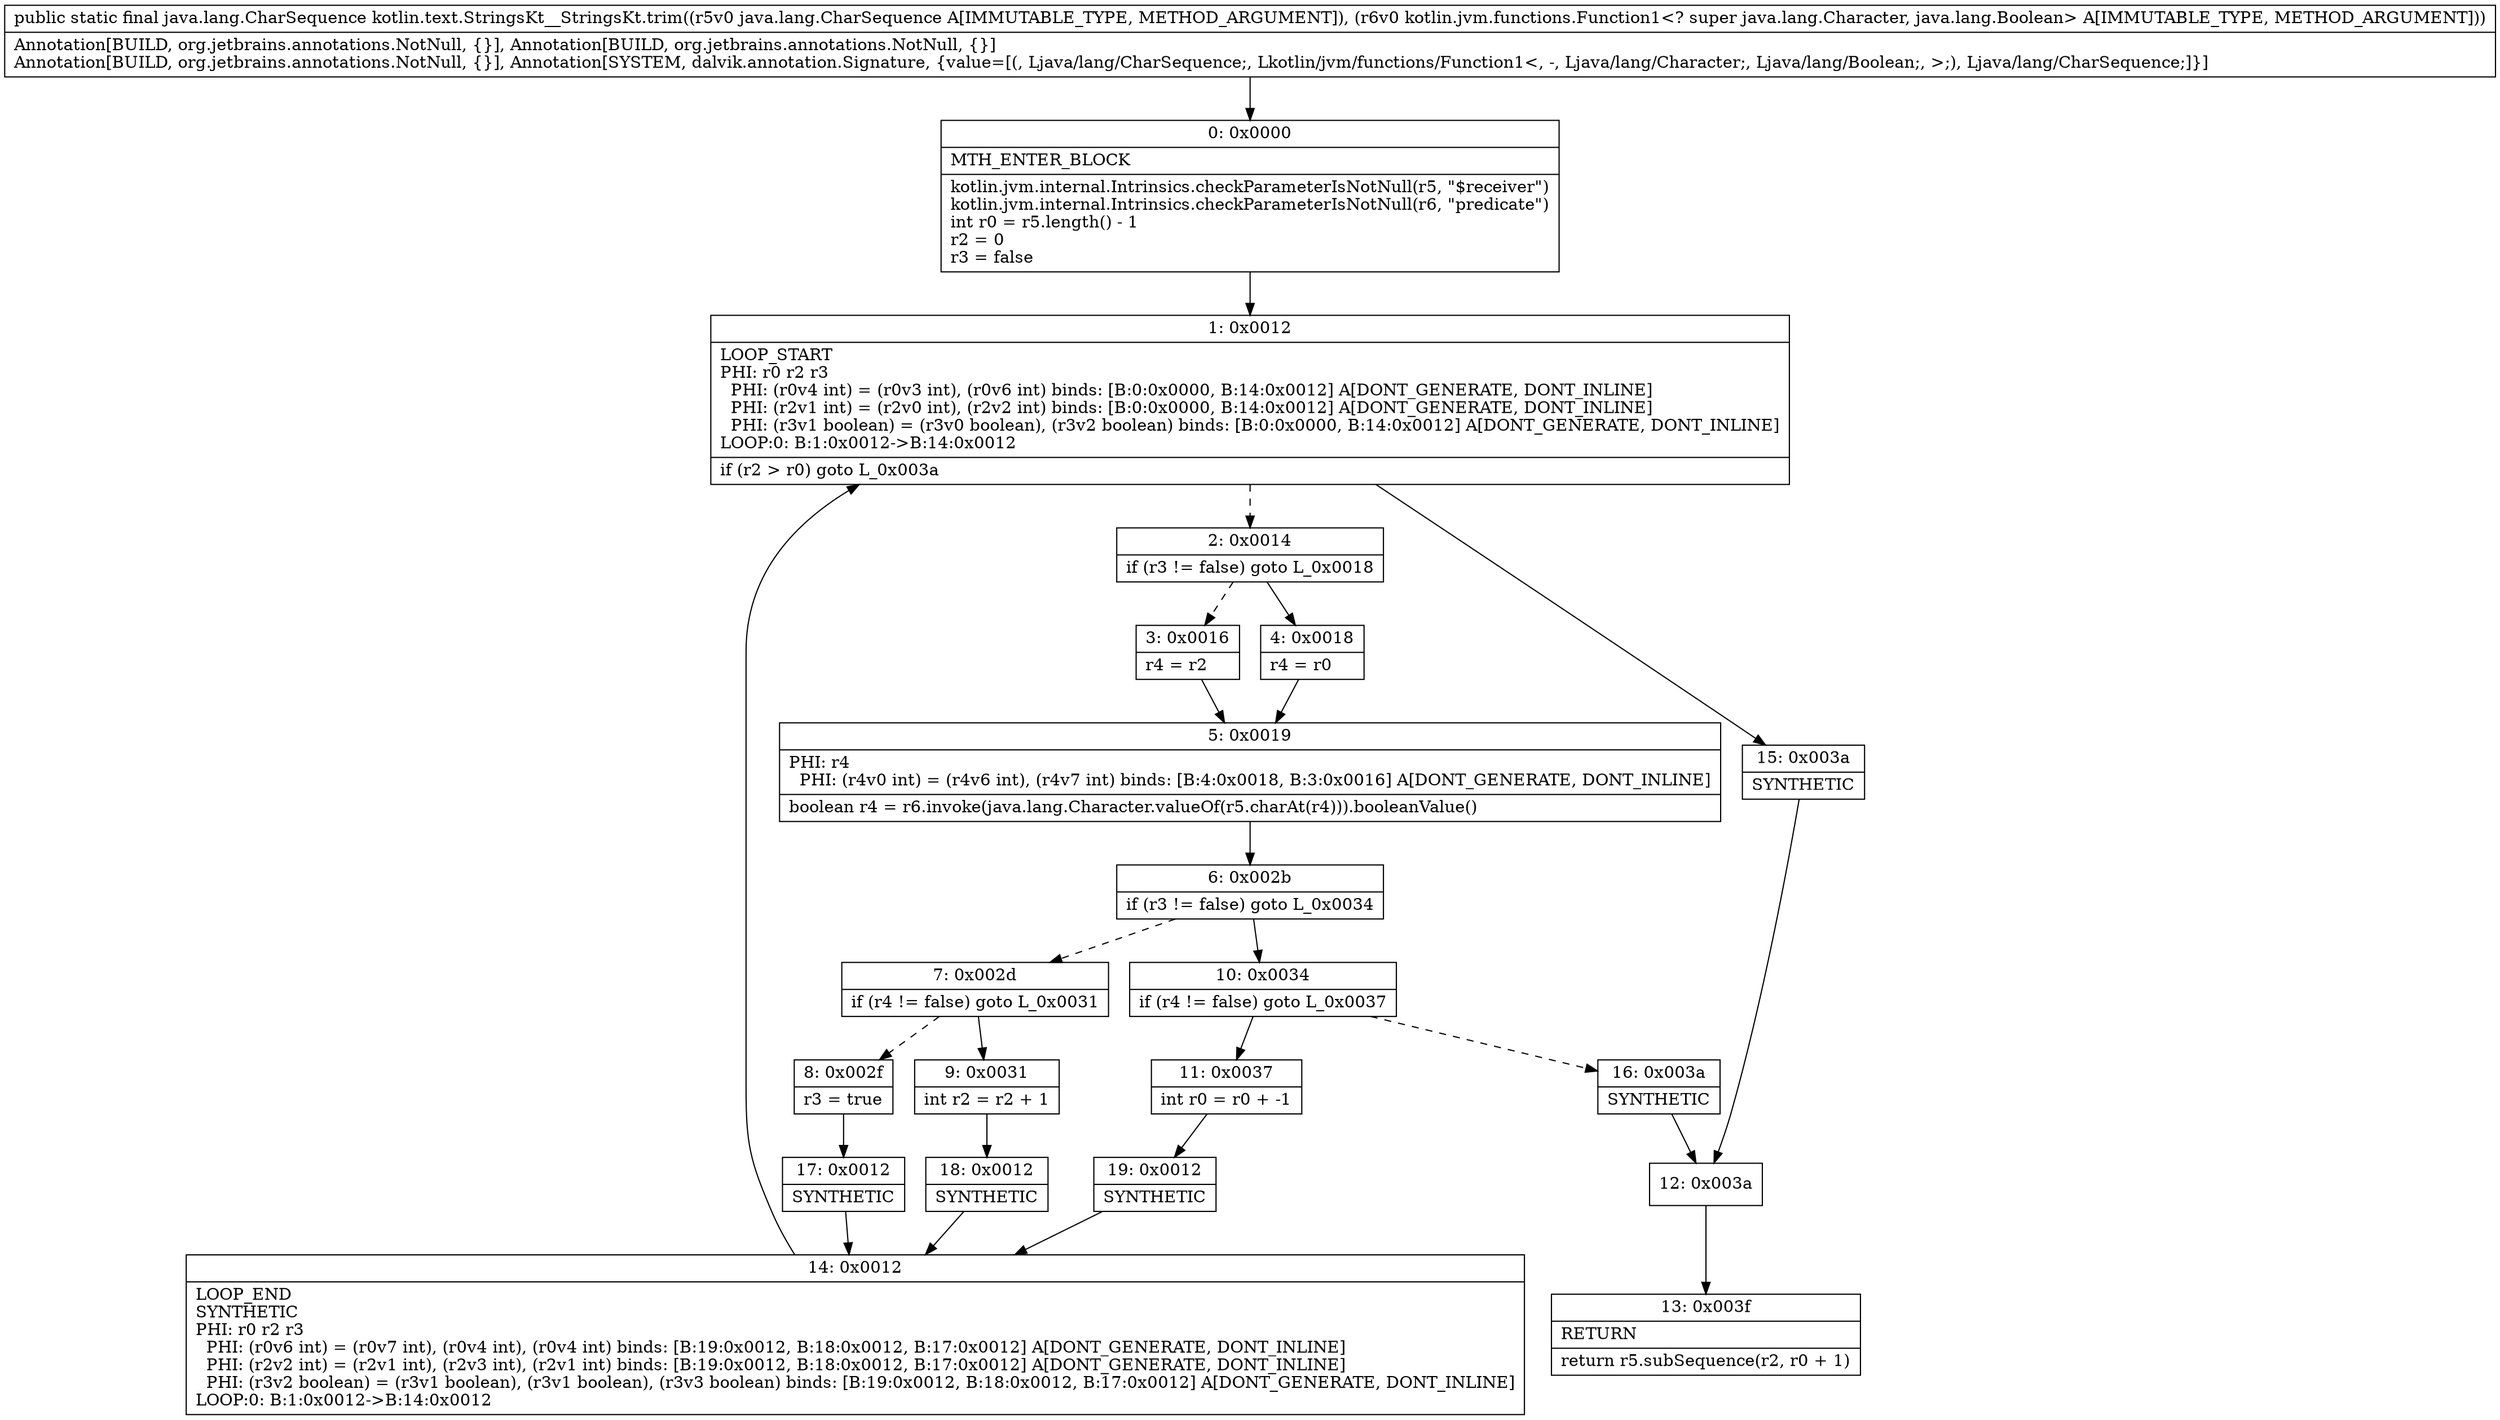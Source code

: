 digraph "CFG forkotlin.text.StringsKt__StringsKt.trim(Ljava\/lang\/CharSequence;Lkotlin\/jvm\/functions\/Function1;)Ljava\/lang\/CharSequence;" {
Node_0 [shape=record,label="{0\:\ 0x0000|MTH_ENTER_BLOCK\l|kotlin.jvm.internal.Intrinsics.checkParameterIsNotNull(r5, \"$receiver\")\lkotlin.jvm.internal.Intrinsics.checkParameterIsNotNull(r6, \"predicate\")\lint r0 = r5.length() \- 1\lr2 = 0\lr3 = false\l}"];
Node_1 [shape=record,label="{1\:\ 0x0012|LOOP_START\lPHI: r0 r2 r3 \l  PHI: (r0v4 int) = (r0v3 int), (r0v6 int) binds: [B:0:0x0000, B:14:0x0012] A[DONT_GENERATE, DONT_INLINE]\l  PHI: (r2v1 int) = (r2v0 int), (r2v2 int) binds: [B:0:0x0000, B:14:0x0012] A[DONT_GENERATE, DONT_INLINE]\l  PHI: (r3v1 boolean) = (r3v0 boolean), (r3v2 boolean) binds: [B:0:0x0000, B:14:0x0012] A[DONT_GENERATE, DONT_INLINE]\lLOOP:0: B:1:0x0012\-\>B:14:0x0012\l|if (r2 \> r0) goto L_0x003a\l}"];
Node_2 [shape=record,label="{2\:\ 0x0014|if (r3 != false) goto L_0x0018\l}"];
Node_3 [shape=record,label="{3\:\ 0x0016|r4 = r2\l}"];
Node_4 [shape=record,label="{4\:\ 0x0018|r4 = r0\l}"];
Node_5 [shape=record,label="{5\:\ 0x0019|PHI: r4 \l  PHI: (r4v0 int) = (r4v6 int), (r4v7 int) binds: [B:4:0x0018, B:3:0x0016] A[DONT_GENERATE, DONT_INLINE]\l|boolean r4 = r6.invoke(java.lang.Character.valueOf(r5.charAt(r4))).booleanValue()\l}"];
Node_6 [shape=record,label="{6\:\ 0x002b|if (r3 != false) goto L_0x0034\l}"];
Node_7 [shape=record,label="{7\:\ 0x002d|if (r4 != false) goto L_0x0031\l}"];
Node_8 [shape=record,label="{8\:\ 0x002f|r3 = true\l}"];
Node_9 [shape=record,label="{9\:\ 0x0031|int r2 = r2 + 1\l}"];
Node_10 [shape=record,label="{10\:\ 0x0034|if (r4 != false) goto L_0x0037\l}"];
Node_11 [shape=record,label="{11\:\ 0x0037|int r0 = r0 + \-1\l}"];
Node_12 [shape=record,label="{12\:\ 0x003a}"];
Node_13 [shape=record,label="{13\:\ 0x003f|RETURN\l|return r5.subSequence(r2, r0 + 1)\l}"];
Node_14 [shape=record,label="{14\:\ 0x0012|LOOP_END\lSYNTHETIC\lPHI: r0 r2 r3 \l  PHI: (r0v6 int) = (r0v7 int), (r0v4 int), (r0v4 int) binds: [B:19:0x0012, B:18:0x0012, B:17:0x0012] A[DONT_GENERATE, DONT_INLINE]\l  PHI: (r2v2 int) = (r2v1 int), (r2v3 int), (r2v1 int) binds: [B:19:0x0012, B:18:0x0012, B:17:0x0012] A[DONT_GENERATE, DONT_INLINE]\l  PHI: (r3v2 boolean) = (r3v1 boolean), (r3v1 boolean), (r3v3 boolean) binds: [B:19:0x0012, B:18:0x0012, B:17:0x0012] A[DONT_GENERATE, DONT_INLINE]\lLOOP:0: B:1:0x0012\-\>B:14:0x0012\l}"];
Node_15 [shape=record,label="{15\:\ 0x003a|SYNTHETIC\l}"];
Node_16 [shape=record,label="{16\:\ 0x003a|SYNTHETIC\l}"];
Node_17 [shape=record,label="{17\:\ 0x0012|SYNTHETIC\l}"];
Node_18 [shape=record,label="{18\:\ 0x0012|SYNTHETIC\l}"];
Node_19 [shape=record,label="{19\:\ 0x0012|SYNTHETIC\l}"];
MethodNode[shape=record,label="{public static final java.lang.CharSequence kotlin.text.StringsKt__StringsKt.trim((r5v0 java.lang.CharSequence A[IMMUTABLE_TYPE, METHOD_ARGUMENT]), (r6v0 kotlin.jvm.functions.Function1\<? super java.lang.Character, java.lang.Boolean\> A[IMMUTABLE_TYPE, METHOD_ARGUMENT]))  | Annotation[BUILD, org.jetbrains.annotations.NotNull, \{\}], Annotation[BUILD, org.jetbrains.annotations.NotNull, \{\}]\lAnnotation[BUILD, org.jetbrains.annotations.NotNull, \{\}], Annotation[SYSTEM, dalvik.annotation.Signature, \{value=[(, Ljava\/lang\/CharSequence;, Lkotlin\/jvm\/functions\/Function1\<, \-, Ljava\/lang\/Character;, Ljava\/lang\/Boolean;, \>;), Ljava\/lang\/CharSequence;]\}]\l}"];
MethodNode -> Node_0;
Node_0 -> Node_1;
Node_1 -> Node_2[style=dashed];
Node_1 -> Node_15;
Node_2 -> Node_3[style=dashed];
Node_2 -> Node_4;
Node_3 -> Node_5;
Node_4 -> Node_5;
Node_5 -> Node_6;
Node_6 -> Node_7[style=dashed];
Node_6 -> Node_10;
Node_7 -> Node_8[style=dashed];
Node_7 -> Node_9;
Node_8 -> Node_17;
Node_9 -> Node_18;
Node_10 -> Node_11;
Node_10 -> Node_16[style=dashed];
Node_11 -> Node_19;
Node_12 -> Node_13;
Node_14 -> Node_1;
Node_15 -> Node_12;
Node_16 -> Node_12;
Node_17 -> Node_14;
Node_18 -> Node_14;
Node_19 -> Node_14;
}

